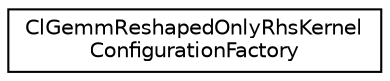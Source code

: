 digraph "Graphical Class Hierarchy"
{
 // LATEX_PDF_SIZE
  edge [fontname="Helvetica",fontsize="10",labelfontname="Helvetica",labelfontsize="10"];
  node [fontname="Helvetica",fontsize="10",shape=record];
  rankdir="LR";
  Node0 [label="ClGemmReshapedOnlyRhsKernel\lConfigurationFactory",height=0.2,width=0.4,color="black", fillcolor="white", style="filled",URL="$classarm__compute_1_1opencl_1_1kernels_1_1gemm_1_1_cl_gemm_reshaped_only_rhs_kernel_configuration_factory.xhtml",tooltip="CLGEMMReshapedOnlyRHS factory class."];
}
